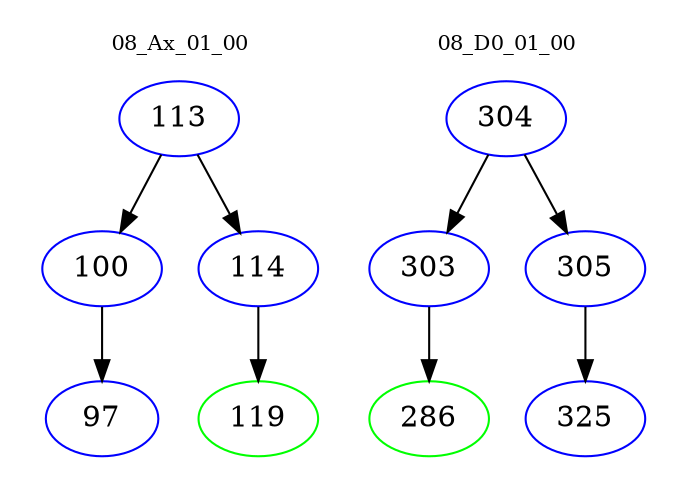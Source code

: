 digraph{
subgraph cluster_0 {
color = white
label = "08_Ax_01_00";
fontsize=10;
T0_113 [label="113", color="blue"]
T0_113 -> T0_100 [color="black"]
T0_100 [label="100", color="blue"]
T0_100 -> T0_97 [color="black"]
T0_97 [label="97", color="blue"]
T0_113 -> T0_114 [color="black"]
T0_114 [label="114", color="blue"]
T0_114 -> T0_119 [color="black"]
T0_119 [label="119", color="green"]
}
subgraph cluster_1 {
color = white
label = "08_D0_01_00";
fontsize=10;
T1_304 [label="304", color="blue"]
T1_304 -> T1_303 [color="black"]
T1_303 [label="303", color="blue"]
T1_303 -> T1_286 [color="black"]
T1_286 [label="286", color="green"]
T1_304 -> T1_305 [color="black"]
T1_305 [label="305", color="blue"]
T1_305 -> T1_325 [color="black"]
T1_325 [label="325", color="blue"]
}
}
